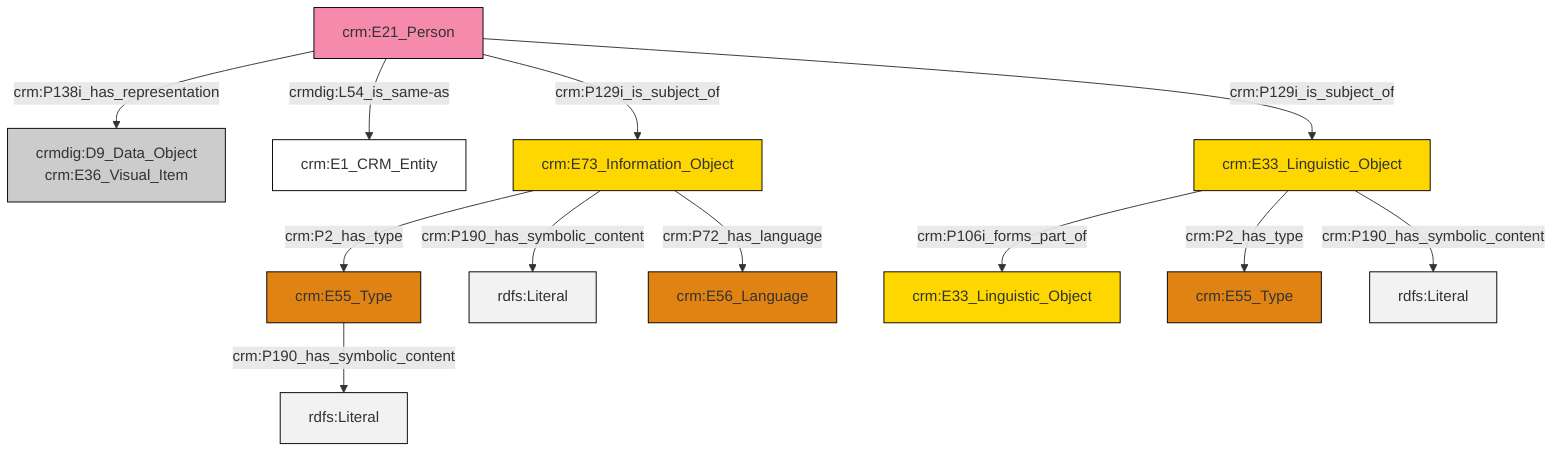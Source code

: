 graph TD
classDef Literal fill:#f2f2f2,stroke:#000000;
classDef CRM_Entity fill:#FFFFFF,stroke:#000000;
classDef Temporal_Entity fill:#00C9E6, stroke:#000000;
classDef Type fill:#E18312, stroke:#000000;
classDef Time-Span fill:#2C9C91, stroke:#000000;
classDef Appellation fill:#FFEB7F, stroke:#000000;
classDef Place fill:#008836, stroke:#000000;
classDef Persistent_Item fill:#B266B2, stroke:#000000;
classDef Conceptual_Object fill:#FFD700, stroke:#000000;
classDef Physical_Thing fill:#D2B48C, stroke:#000000;
classDef Actor fill:#f58aad, stroke:#000000;
classDef PC_Classes fill:#4ce600, stroke:#000000;
classDef Multi fill:#cccccc,stroke:#000000;

2["crm:E21_Person"]:::Actor -->|crm:P138i_has_representation| 0["crmdig:D9_Data_Object<br>crm:E36_Visual_Item"]:::Multi
4["crm:E73_Information_Object"]:::Conceptual_Object -->|crm:P2_has_type| 5["crm:E55_Type"]:::Type
10["crm:E33_Linguistic_Object"]:::Conceptual_Object -->|crm:P106i_forms_part_of| 8["crm:E33_Linguistic_Object"]:::Conceptual_Object
10["crm:E33_Linguistic_Object"]:::Conceptual_Object -->|crm:P2_has_type| 6["crm:E55_Type"]:::Type
10["crm:E33_Linguistic_Object"]:::Conceptual_Object -->|crm:P190_has_symbolic_content| 11[rdfs:Literal]:::Literal
5["crm:E55_Type"]:::Type -->|crm:P190_has_symbolic_content| 15[rdfs:Literal]:::Literal
4["crm:E73_Information_Object"]:::Conceptual_Object -->|crm:P190_has_symbolic_content| 16[rdfs:Literal]:::Literal
2["crm:E21_Person"]:::Actor -->|crmdig:L54_is_same-as| 12["crm:E1_CRM_Entity"]:::CRM_Entity
4["crm:E73_Information_Object"]:::Conceptual_Object -->|crm:P72_has_language| 19["crm:E56_Language"]:::Type
2["crm:E21_Person"]:::Actor -->|crm:P129i_is_subject_of| 4["crm:E73_Information_Object"]:::Conceptual_Object
2["crm:E21_Person"]:::Actor -->|crm:P129i_is_subject_of| 10["crm:E33_Linguistic_Object"]:::Conceptual_Object